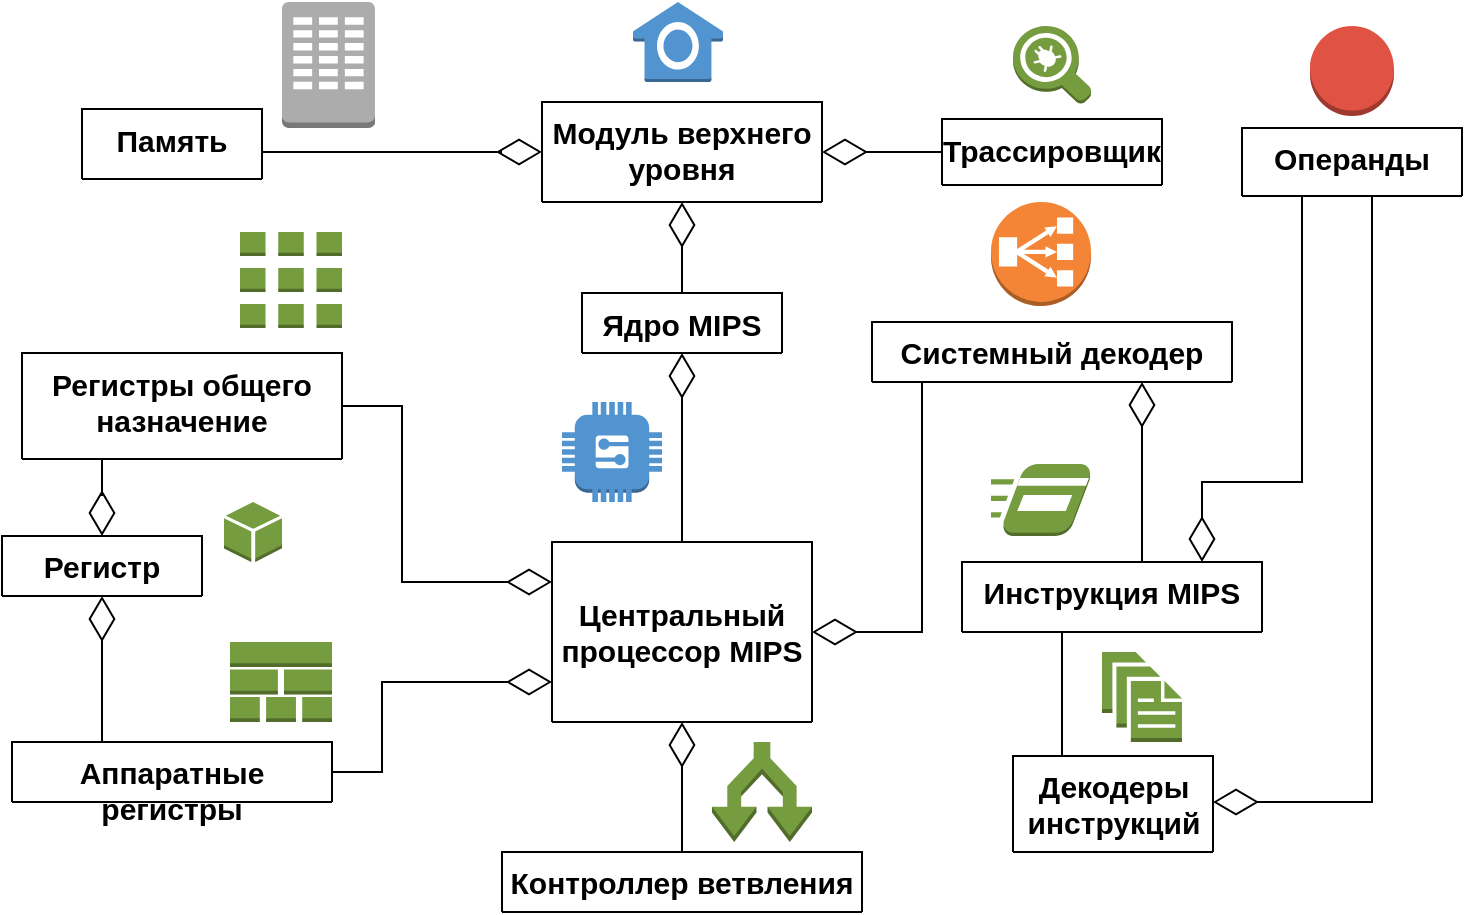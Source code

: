 <mxfile version="23.1.5" type="device">
  <diagram name="Page-1" id="4VcasMQR29VE2FoeDS1X">
    <mxGraphModel dx="1804" dy="665" grid="1" gridSize="10" guides="1" tooltips="1" connect="1" arrows="1" fold="1" page="1" pageScale="1" pageWidth="850" pageHeight="1100" math="0" shadow="0">
      <root>
        <mxCell id="0" />
        <mxCell id="1" parent="0" />
        <mxCell id="uPYG7VHEF7y2UmfwEPBi-1" value="Модуль верхнего уровня" style="swimlane;fontStyle=1;align=center;verticalAlign=top;childLayout=stackLayout;horizontal=1;startSize=50;horizontalStack=0;resizeParent=1;resizeParentMax=0;resizeLast=0;collapsible=1;marginBottom=0;whiteSpace=wrap;html=1;fontSize=15;" parent="1" vertex="1" collapsed="1">
          <mxGeometry x="250" y="110" width="140" height="50" as="geometry">
            <mxRectangle x="260" y="180" width="160" height="134" as="alternateBounds" />
          </mxGeometry>
        </mxCell>
        <mxCell id="uPYG7VHEF7y2UmfwEPBi-2" value="core: MipsCore&lt;div style=&quot;font-size: 13px;&quot;&gt;tracer: Tracer&lt;/div&gt;&lt;div style=&quot;font-size: 13px;&quot;&gt;memory: Memory&lt;/div&gt;" style="text;strokeColor=none;fillColor=none;align=left;verticalAlign=top;spacingLeft=4;spacingRight=4;overflow=hidden;rotatable=0;points=[[0,0.5],[1,0.5]];portConstraint=eastwest;whiteSpace=wrap;html=1;fontSize=13;" parent="uPYG7VHEF7y2UmfwEPBi-1" vertex="1">
          <mxGeometry y="30" width="160" height="54" as="geometry" />
        </mxCell>
        <mxCell id="uPYG7VHEF7y2UmfwEPBi-3" value="" style="line;strokeWidth=1;fillColor=none;align=left;verticalAlign=middle;spacingTop=-1;spacingLeft=3;spacingRight=3;rotatable=0;labelPosition=right;points=[];portConstraint=eastwest;strokeColor=inherit;fontSize=13;" parent="uPYG7VHEF7y2UmfwEPBi-1" vertex="1">
          <mxGeometry y="84" width="160" height="8" as="geometry" />
        </mxCell>
        <mxCell id="uPYG7VHEF7y2UmfwEPBi-4" value="initialize(): bool&lt;div style=&quot;font-size: 13px;&quot;&gt;pipeline_exec(): void&lt;/div&gt;" style="text;strokeColor=none;fillColor=none;align=left;verticalAlign=top;spacingLeft=4;spacingRight=4;overflow=hidden;rotatable=0;points=[[0,0.5],[1,0.5]];portConstraint=eastwest;whiteSpace=wrap;html=1;fontSize=13;" parent="uPYG7VHEF7y2UmfwEPBi-1" vertex="1">
          <mxGeometry y="92" width="160" height="42" as="geometry" />
        </mxCell>
        <mxCell id="uPYG7VHEF7y2UmfwEPBi-49" style="edgeStyle=orthogonalEdgeStyle;rounded=0;orthogonalLoop=1;jettySize=auto;html=1;endArrow=diamondThin;endFill=0;endSize=20;fontSize=13;" parent="1" source="uPYG7VHEF7y2UmfwEPBi-5" target="uPYG7VHEF7y2UmfwEPBi-1" edge="1">
          <mxGeometry relative="1" as="geometry" />
        </mxCell>
        <mxCell id="uPYG7VHEF7y2UmfwEPBi-5" value="Ядро MIPS" style="swimlane;fontStyle=1;align=center;verticalAlign=top;childLayout=stackLayout;horizontal=1;startSize=30;horizontalStack=0;resizeParent=1;resizeParentMax=0;resizeLast=0;collapsible=1;marginBottom=0;whiteSpace=wrap;html=1;fontSize=15;" parent="1" vertex="1" collapsed="1">
          <mxGeometry x="270" y="205.5" width="100" height="30" as="geometry">
            <mxRectangle x="260" y="360" width="160" height="64" as="alternateBounds" />
          </mxGeometry>
        </mxCell>
        <mxCell id="uPYG7VHEF7y2UmfwEPBi-6" value="cpu: MipsCpu" style="text;strokeColor=none;fillColor=none;align=left;verticalAlign=top;spacingLeft=4;spacingRight=4;overflow=hidden;rotatable=0;points=[[0,0.5],[1,0.5]];portConstraint=eastwest;whiteSpace=wrap;html=1;fontSize=13;" parent="uPYG7VHEF7y2UmfwEPBi-5" vertex="1">
          <mxGeometry y="30" width="160" height="26" as="geometry" />
        </mxCell>
        <mxCell id="uPYG7VHEF7y2UmfwEPBi-7" value="" style="line;strokeWidth=1;fillColor=none;align=left;verticalAlign=middle;spacingTop=-1;spacingLeft=3;spacingRight=3;rotatable=0;labelPosition=right;points=[];portConstraint=eastwest;strokeColor=inherit;fontSize=13;" parent="uPYG7VHEF7y2UmfwEPBi-5" vertex="1">
          <mxGeometry y="56" width="160" height="8" as="geometry" />
        </mxCell>
        <mxCell id="uPYG7VHEF7y2UmfwEPBi-51" style="edgeStyle=orthogonalEdgeStyle;rounded=0;orthogonalLoop=1;jettySize=auto;html=1;endArrow=diamondThin;endFill=0;endSize=20;fontSize=13;" parent="1" source="uPYG7VHEF7y2UmfwEPBi-9" target="uPYG7VHEF7y2UmfwEPBi-5" edge="1">
          <mxGeometry relative="1" as="geometry" />
        </mxCell>
        <mxCell id="uPYG7VHEF7y2UmfwEPBi-9" value="Центральный процессор MIPS" style="swimlane;fontStyle=1;align=center;verticalAlign=middle;childLayout=stackLayout;horizontal=1;startSize=90;horizontalStack=0;resizeParent=1;resizeParentMax=0;resizeLast=0;collapsible=1;marginBottom=0;whiteSpace=wrap;html=1;fontSize=15;" parent="1" vertex="1" collapsed="1">
          <mxGeometry x="255" y="330" width="130" height="90" as="geometry">
            <mxRectangle x="210" y="485" width="260" height="239" as="alternateBounds" />
          </mxGeometry>
        </mxCell>
        <mxCell id="uPYG7VHEF7y2UmfwEPBi-10" value="system_decoder: MipsSystemDecoder&lt;br style=&quot;font-size: 12px;&quot;&gt;branch_ctrl: MipsBranchController&lt;br style=&quot;font-size: 12px;&quot;&gt;regs:&amp;nbsp;GPRegistersBank&lt;br style=&quot;font-size: 12px;&quot;&gt;hwregs:&amp;nbsp;HWRegistersBank&lt;br style=&quot;font-size: 12px;&quot;&gt;hi: int&lt;br style=&quot;font-size: 12px;&quot;&gt;lo: int&lt;br style=&quot;font-size: 12px;&quot;&gt;pc: int&lt;br style=&quot;font-size: 12px;&quot;&gt;insn: MipsInstruction" style="text;strokeColor=none;fillColor=none;align=left;verticalAlign=top;spacingLeft=4;spacingRight=4;overflow=hidden;rotatable=0;points=[[0,0.5],[1,0.5]];portConstraint=eastwest;whiteSpace=wrap;html=1;fontSize=12;" parent="uPYG7VHEF7y2UmfwEPBi-9" vertex="1">
          <mxGeometry y="35" width="260" height="124" as="geometry" />
        </mxCell>
        <mxCell id="uPYG7VHEF7y2UmfwEPBi-11" value="" style="line;strokeWidth=1;fillColor=none;align=left;verticalAlign=middle;spacingTop=-1;spacingLeft=3;spacingRight=3;rotatable=0;labelPosition=right;points=[];portConstraint=eastwest;strokeColor=inherit;fontSize=13;" parent="uPYG7VHEF7y2UmfwEPBi-9" vertex="1">
          <mxGeometry y="159" width="260" height="8" as="geometry" />
        </mxCell>
        <mxCell id="uPYG7VHEF7y2UmfwEPBi-12" value="reset(): void&lt;br style=&quot;font-size: 13px;&quot;&gt;fetch(pc: int): int&lt;br style=&quot;font-size: 13px;&quot;&gt;decode(): int&lt;br style=&quot;font-size: 13px;&quot;&gt;execute(): int" style="text;strokeColor=none;fillColor=none;align=left;verticalAlign=top;spacingLeft=4;spacingRight=4;overflow=hidden;rotatable=0;points=[[0,0.5],[1,0.5]];portConstraint=eastwest;whiteSpace=wrap;html=1;fontSize=13;" parent="uPYG7VHEF7y2UmfwEPBi-9" vertex="1">
          <mxGeometry y="167" width="260" height="72" as="geometry" />
        </mxCell>
        <mxCell id="d-kI-Xnb9z6L58un9v8e-6" value="" style="outlineConnect=0;dashed=0;verticalLabelPosition=bottom;verticalAlign=top;align=center;html=1;shape=mxgraph.aws3.generic;fillColor=#5294CF;gradientColor=none;" vertex="1" parent="uPYG7VHEF7y2UmfwEPBi-9">
          <mxGeometry x="130" y="62" width="79.5" height="79.5" as="geometry" />
        </mxCell>
        <mxCell id="uPYG7VHEF7y2UmfwEPBi-59" style="edgeStyle=orthogonalEdgeStyle;rounded=0;orthogonalLoop=1;jettySize=auto;html=1;endArrow=diamondThin;endFill=0;endSize=20;fontSize=13;" parent="1" source="uPYG7VHEF7y2UmfwEPBi-13" target="uPYG7VHEF7y2UmfwEPBi-9" edge="1">
          <mxGeometry relative="1" as="geometry" />
        </mxCell>
        <mxCell id="uPYG7VHEF7y2UmfwEPBi-13" value="Контроллер ветвления" style="swimlane;fontStyle=1;align=center;verticalAlign=top;childLayout=stackLayout;horizontal=1;startSize=30;horizontalStack=0;resizeParent=1;resizeParentMax=0;resizeLast=0;collapsible=1;marginBottom=0;whiteSpace=wrap;html=1;fontSize=15;" parent="1" vertex="1" collapsed="1">
          <mxGeometry x="230" y="485" width="180" height="30" as="geometry">
            <mxRectangle x="-120" y="510" width="270" height="224" as="alternateBounds" />
          </mxGeometry>
        </mxCell>
        <mxCell id="uPYG7VHEF7y2UmfwEPBi-14" value="delayed_jump_insn_remain: int&lt;div style=&quot;font-size: 13px;&quot;&gt;delayed_jump_address: int&lt;/div&gt;&lt;div style=&quot;font-size: 13px;&quot;&gt;has_delayed_jump: bool&lt;/div&gt;&lt;div style=&quot;font-size: 13px;&quot;&gt;is_delay_slot: bool&lt;/div&gt;" style="text;strokeColor=none;fillColor=none;align=left;verticalAlign=top;spacingLeft=4;spacingRight=4;overflow=hidden;rotatable=0;points=[[0,0.5],[1,0.5]];portConstraint=eastwest;whiteSpace=wrap;html=1;fontSize=13;" parent="uPYG7VHEF7y2UmfwEPBi-13" vertex="1">
          <mxGeometry y="30" width="270" height="74" as="geometry" />
        </mxCell>
        <mxCell id="uPYG7VHEF7y2UmfwEPBi-15" value="" style="line;strokeWidth=1;fillColor=none;align=left;verticalAlign=middle;spacingTop=-1;spacingLeft=3;spacingRight=3;rotatable=0;labelPosition=right;points=[];portConstraint=eastwest;strokeColor=inherit;fontSize=13;" parent="uPYG7VHEF7y2UmfwEPBi-13" vertex="1">
          <mxGeometry y="104" width="270" height="8" as="geometry" />
        </mxCell>
        <mxCell id="uPYG7VHEF7y2UmfwEPBi-16" value="reset(): void&lt;br style=&quot;font-size: 12px;&quot;&gt;validate(): bool&lt;br style=&quot;font-size: 12px;&quot;&gt;set_pc(addr: int):void&lt;br style=&quot;font-size: 12px;&quot;&gt;schedule(addr: int, delay: int): void&lt;br style=&quot;font-size: 12px;&quot;&gt;nop(delay: int): void&lt;br style=&quot;font-size: 12px;&quot;&gt;jump(addr: int): void&lt;div style=&quot;font-size: 12px;&quot;&gt;process_pc(size: int): int&lt;/div&gt;" style="text;strokeColor=none;fillColor=none;align=left;verticalAlign=top;spacingLeft=4;spacingRight=4;overflow=hidden;rotatable=0;points=[[0,0.5],[1,0.5]];portConstraint=eastwest;whiteSpace=wrap;html=1;fontSize=12;" parent="uPYG7VHEF7y2UmfwEPBi-13" vertex="1">
          <mxGeometry y="112" width="270" height="112" as="geometry" />
        </mxCell>
        <mxCell id="uPYG7VHEF7y2UmfwEPBi-57" style="edgeStyle=orthogonalEdgeStyle;rounded=0;orthogonalLoop=1;jettySize=auto;html=1;endArrow=diamondThin;endFill=0;endSize=20;fontSize=13;" parent="1" source="uPYG7VHEF7y2UmfwEPBi-17" target="uPYG7VHEF7y2UmfwEPBi-9" edge="1">
          <mxGeometry relative="1" as="geometry">
            <mxPoint x="50" y="410" as="targetPoint" />
            <Array as="points">
              <mxPoint x="180" y="350" />
            </Array>
          </mxGeometry>
        </mxCell>
        <mxCell id="uPYG7VHEF7y2UmfwEPBi-77" style="edgeStyle=orthogonalEdgeStyle;rounded=0;orthogonalLoop=1;jettySize=auto;html=1;endArrow=diamondThin;endFill=0;endSize=20;fontSize=13;" parent="1" source="uPYG7VHEF7y2UmfwEPBi-17" target="uPYG7VHEF7y2UmfwEPBi-70" edge="1">
          <mxGeometry relative="1" as="geometry">
            <Array as="points">
              <mxPoint x="30" y="307" />
              <mxPoint x="30" y="307" />
            </Array>
          </mxGeometry>
        </mxCell>
        <mxCell id="uPYG7VHEF7y2UmfwEPBi-17" value="Регистры общего назначение" style="swimlane;fontStyle=1;align=center;verticalAlign=top;childLayout=stackLayout;horizontal=1;startSize=53;horizontalStack=0;resizeParent=1;resizeParentMax=0;resizeLast=0;collapsible=1;marginBottom=0;whiteSpace=wrap;html=1;fontSize=15;" parent="1" vertex="1" collapsed="1">
          <mxGeometry x="-10" y="235.5" width="160" height="53" as="geometry">
            <mxRectangle x="-195" y="167" width="160" height="325" as="alternateBounds" />
          </mxGeometry>
        </mxCell>
        <mxCell id="uPYG7VHEF7y2UmfwEPBi-18" value="zero: Register&lt;div style=&quot;font-size: 12px;&quot;&gt;at: Register&lt;/div&gt;&lt;div style=&quot;font-size: 12px;&quot;&gt;v0:&amp;nbsp;Register&lt;/div&gt;&lt;div style=&quot;font-size: 12px;&quot;&gt;v1: Register&lt;/div&gt;&lt;div style=&quot;font-size: 12px;&quot;&gt;a0: Register&lt;/div&gt;&lt;div style=&quot;font-size: 12px;&quot;&gt;a1: Register&lt;/div&gt;&lt;div style=&quot;font-size: 12px;&quot;&gt;a2: Register&lt;/div&gt;&lt;div style=&quot;font-size: 12px;&quot;&gt;a3: Register&lt;/div&gt;&lt;div style=&quot;font-size: 12px;&quot;&gt;s0: Register&lt;/div&gt;&lt;div style=&quot;font-size: 12px;&quot;&gt;s1: Register&lt;/div&gt;&lt;div style=&quot;font-size: 12px;&quot;&gt;s2: Register&lt;/div&gt;&lt;div style=&quot;font-size: 12px;&quot;&gt;s3: Register&lt;/div&gt;&lt;div style=&quot;font-size: 12px;&quot;&gt;s4: Register&lt;/div&gt;&lt;div style=&quot;font-size: 12px;&quot;&gt;s5: Register&lt;/div&gt;&lt;div style=&quot;font-size: 12px;&quot;&gt;s6: Register&lt;/div&gt;&lt;div style=&quot;font-size: 12px;&quot;&gt;s7: Register&lt;/div&gt;&lt;div style=&quot;font-size: 12px;&quot;&gt;gp: Register&lt;/div&gt;&lt;div style=&quot;font-size: 12px;&quot;&gt;sp: Register&lt;/div&gt;&lt;div style=&quot;font-size: 12px;&quot;&gt;ra: Register&lt;/div&gt;" style="text;strokeColor=none;fillColor=none;align=left;verticalAlign=top;spacingLeft=4;spacingRight=4;overflow=hidden;rotatable=0;points=[[0,0.5],[1,0.5]];portConstraint=eastwest;whiteSpace=wrap;html=1;fontSize=12;" parent="uPYG7VHEF7y2UmfwEPBi-17" vertex="1">
          <mxGeometry y="33" width="160" height="284" as="geometry" />
        </mxCell>
        <mxCell id="uPYG7VHEF7y2UmfwEPBi-19" value="" style="line;strokeWidth=1;fillColor=none;align=left;verticalAlign=middle;spacingTop=-1;spacingLeft=3;spacingRight=3;rotatable=0;labelPosition=right;points=[];portConstraint=eastwest;strokeColor=inherit;fontSize=13;" parent="uPYG7VHEF7y2UmfwEPBi-17" vertex="1">
          <mxGeometry y="317" width="160" height="8" as="geometry" />
        </mxCell>
        <mxCell id="uPYG7VHEF7y2UmfwEPBi-58" style="edgeStyle=orthogonalEdgeStyle;rounded=0;orthogonalLoop=1;jettySize=auto;html=1;endArrow=diamondThin;endFill=0;endSize=20;fontSize=13;exitX=0.75;exitY=0;exitDx=0;exitDy=0;" parent="1" source="uPYG7VHEF7y2UmfwEPBi-21" target="uPYG7VHEF7y2UmfwEPBi-9" edge="1">
          <mxGeometry relative="1" as="geometry">
            <Array as="points">
              <mxPoint x="105" y="445" />
              <mxPoint x="170" y="445" />
              <mxPoint x="170" y="400" />
            </Array>
          </mxGeometry>
        </mxCell>
        <mxCell id="uPYG7VHEF7y2UmfwEPBi-78" style="edgeStyle=orthogonalEdgeStyle;rounded=0;orthogonalLoop=1;jettySize=auto;html=1;endArrow=diamondThin;endFill=0;endSize=20;fontSize=13;" parent="1" source="uPYG7VHEF7y2UmfwEPBi-21" target="uPYG7VHEF7y2UmfwEPBi-70" edge="1">
          <mxGeometry relative="1" as="geometry">
            <Array as="points">
              <mxPoint x="30" y="397" />
              <mxPoint x="30" y="397" />
            </Array>
          </mxGeometry>
        </mxCell>
        <mxCell id="uPYG7VHEF7y2UmfwEPBi-21" value="Аппаратные регистры" style="swimlane;fontStyle=1;align=center;verticalAlign=top;childLayout=stackLayout;horizontal=1;startSize=30;horizontalStack=0;resizeParent=1;resizeParentMax=0;resizeLast=0;collapsible=1;marginBottom=0;whiteSpace=wrap;html=1;fontSize=15;" parent="1" vertex="1" collapsed="1">
          <mxGeometry x="-15" y="430" width="160" height="30" as="geometry">
            <mxRectangle x="-400" y="440" width="160" height="94" as="alternateBounds" />
          </mxGeometry>
        </mxCell>
        <mxCell id="uPYG7VHEF7y2UmfwEPBi-22" value="hw0: Register&lt;br style=&quot;font-size: 13px;&quot;&gt;hw1: Register" style="text;strokeColor=none;fillColor=none;align=left;verticalAlign=top;spacingLeft=4;spacingRight=4;overflow=hidden;rotatable=0;points=[[0,0.5],[1,0.5]];portConstraint=eastwest;whiteSpace=wrap;html=1;fontSize=13;" parent="uPYG7VHEF7y2UmfwEPBi-21" vertex="1">
          <mxGeometry y="30" width="160" height="44" as="geometry" />
        </mxCell>
        <mxCell id="uPYG7VHEF7y2UmfwEPBi-23" value="" style="line;strokeWidth=1;fillColor=none;align=left;verticalAlign=middle;spacingTop=-1;spacingLeft=3;spacingRight=3;rotatable=0;labelPosition=right;points=[];portConstraint=eastwest;strokeColor=inherit;fontSize=13;" parent="uPYG7VHEF7y2UmfwEPBi-21" vertex="1">
          <mxGeometry y="74" width="160" height="8" as="geometry" />
        </mxCell>
        <mxCell id="uPYG7VHEF7y2UmfwEPBi-24" value="&lt;div style=&quot;font-size: 13px;&quot;&gt;&lt;br style=&quot;font-size: 13px;&quot;&gt;&lt;/div&gt;" style="text;strokeColor=none;fillColor=none;align=left;verticalAlign=top;spacingLeft=4;spacingRight=4;overflow=hidden;rotatable=0;points=[[0,0.5],[1,0.5]];portConstraint=eastwest;whiteSpace=wrap;html=1;fontSize=13;" parent="uPYG7VHEF7y2UmfwEPBi-21" vertex="1">
          <mxGeometry y="82" width="160" height="12" as="geometry" />
        </mxCell>
        <mxCell id="uPYG7VHEF7y2UmfwEPBi-60" style="edgeStyle=orthogonalEdgeStyle;rounded=0;orthogonalLoop=1;jettySize=auto;html=1;endArrow=diamondThin;endFill=0;endSize=20;fontSize=13;" parent="1" source="uPYG7VHEF7y2UmfwEPBi-25" target="uPYG7VHEF7y2UmfwEPBi-9" edge="1">
          <mxGeometry relative="1" as="geometry">
            <Array as="points">
              <mxPoint x="440" y="375" />
            </Array>
          </mxGeometry>
        </mxCell>
        <mxCell id="uPYG7VHEF7y2UmfwEPBi-25" value="Системный декодер" style="swimlane;fontStyle=1;align=center;verticalAlign=top;childLayout=stackLayout;horizontal=1;startSize=30;horizontalStack=0;resizeParent=1;resizeParentMax=0;resizeLast=0;collapsible=1;marginBottom=0;whiteSpace=wrap;html=1;fontSize=15;" parent="1" vertex="1" collapsed="1">
          <mxGeometry x="415" y="220" width="180" height="30" as="geometry">
            <mxRectangle x="510" y="360" width="260" height="94" as="alternateBounds" />
          </mxGeometry>
        </mxCell>
        <mxCell id="uPYG7VHEF7y2UmfwEPBi-26" value="stubd: Decoder&amp;nbsp;" style="text;strokeColor=none;fillColor=none;align=left;verticalAlign=top;spacingLeft=4;spacingRight=4;overflow=hidden;rotatable=0;points=[[0,0.5],[1,0.5]];portConstraint=eastwest;whiteSpace=wrap;html=1;fontSize=13;" parent="uPYG7VHEF7y2UmfwEPBi-25" vertex="1">
          <mxGeometry y="30" width="260" height="26" as="geometry" />
        </mxCell>
        <mxCell id="uPYG7VHEF7y2UmfwEPBi-27" value="" style="line;strokeWidth=1;fillColor=none;align=left;verticalAlign=middle;spacingTop=-1;spacingLeft=3;spacingRight=3;rotatable=0;labelPosition=right;points=[];portConstraint=eastwest;strokeColor=inherit;fontSize=13;" parent="uPYG7VHEF7y2UmfwEPBi-25" vertex="1">
          <mxGeometry y="56" width="260" height="8" as="geometry" />
        </mxCell>
        <mxCell id="uPYG7VHEF7y2UmfwEPBi-28" value="decode(data: int, pc: int): MipsInstruction" style="text;strokeColor=none;fillColor=none;align=left;verticalAlign=top;spacingLeft=4;spacingRight=4;overflow=hidden;rotatable=0;points=[[0,0.5],[1,0.5]];portConstraint=eastwest;whiteSpace=wrap;html=1;fontSize=13;" parent="uPYG7VHEF7y2UmfwEPBi-25" vertex="1">
          <mxGeometry y="64" width="260" height="30" as="geometry" />
        </mxCell>
        <mxCell id="d-kI-Xnb9z6L58un9v8e-17" value="" style="outlineConnect=0;dashed=0;verticalLabelPosition=bottom;verticalAlign=top;align=center;html=1;shape=mxgraph.aws3.run_command;fillColor=#759C3E;gradientColor=none;" vertex="1" parent="uPYG7VHEF7y2UmfwEPBi-25">
          <mxGeometry x="180" y="10" width="114" height="82.5" as="geometry" />
        </mxCell>
        <mxCell id="uPYG7VHEF7y2UmfwEPBi-62" style="edgeStyle=orthogonalEdgeStyle;rounded=0;orthogonalLoop=1;jettySize=auto;html=1;endArrow=diamondThin;endFill=0;endSize=20;fontSize=13;" parent="1" source="uPYG7VHEF7y2UmfwEPBi-29" target="uPYG7VHEF7y2UmfwEPBi-25" edge="1">
          <mxGeometry relative="1" as="geometry">
            <Array as="points">
              <mxPoint x="550" y="300" />
              <mxPoint x="550" y="300" />
            </Array>
            <mxPoint x="520" y="280" as="targetPoint" />
          </mxGeometry>
        </mxCell>
        <mxCell id="uPYG7VHEF7y2UmfwEPBi-29" value="Инструкция MIPS" style="swimlane;fontStyle=1;align=center;verticalAlign=top;childLayout=stackLayout;horizontal=1;startSize=35;horizontalStack=0;resizeParent=1;resizeParentMax=0;resizeLast=0;collapsible=1;marginBottom=0;whiteSpace=wrap;html=1;fontSize=15;" parent="1" vertex="1" collapsed="1">
          <mxGeometry x="460" y="340" width="150" height="35" as="geometry">
            <mxRectangle x="545" y="485" width="160" height="99" as="alternateBounds" />
          </mxGeometry>
        </mxCell>
        <mxCell id="uPYG7VHEF7y2UmfwEPBi-30" value="mnem: str" style="text;strokeColor=none;fillColor=none;align=left;verticalAlign=top;spacingLeft=4;spacingRight=4;overflow=hidden;rotatable=0;points=[[0,0.5],[1,0.5]];portConstraint=eastwest;whiteSpace=wrap;html=1;fontSize=13;" parent="uPYG7VHEF7y2UmfwEPBi-29" vertex="1">
          <mxGeometry y="35" width="160" height="26" as="geometry" />
        </mxCell>
        <mxCell id="uPYG7VHEF7y2UmfwEPBi-31" value="" style="line;strokeWidth=1;fillColor=none;align=left;verticalAlign=middle;spacingTop=-1;spacingLeft=3;spacingRight=3;rotatable=0;labelPosition=right;points=[];portConstraint=eastwest;strokeColor=inherit;fontSize=13;" parent="uPYG7VHEF7y2UmfwEPBi-29" vertex="1">
          <mxGeometry y="61" width="160" height="8" as="geometry" />
        </mxCell>
        <mxCell id="uPYG7VHEF7y2UmfwEPBi-32" value="exec(): void" style="text;strokeColor=none;fillColor=none;align=left;verticalAlign=top;spacingLeft=4;spacingRight=4;overflow=hidden;rotatable=0;points=[[0,0.5],[1,0.5]];portConstraint=eastwest;whiteSpace=wrap;html=1;fontSize=13;" parent="uPYG7VHEF7y2UmfwEPBi-29" vertex="1">
          <mxGeometry y="69" width="160" height="30" as="geometry" />
        </mxCell>
        <mxCell id="uPYG7VHEF7y2UmfwEPBi-37" value="Декодеры инструкций" style="swimlane;fontStyle=1;align=center;verticalAlign=top;childLayout=stackLayout;horizontal=1;startSize=48;horizontalStack=0;resizeParent=1;resizeParentMax=0;resizeLast=0;collapsible=1;marginBottom=0;whiteSpace=wrap;html=1;fontSize=15;" parent="1" vertex="1" collapsed="1">
          <mxGeometry x="485.5" y="437" width="100" height="48" as="geometry">
            <mxRectangle x="760" y="202" width="200" height="88" as="alternateBounds" />
          </mxGeometry>
        </mxCell>
        <mxCell id="uPYG7VHEF7y2UmfwEPBi-38" value="&lt;div style=&quot;font-size: 13px;&quot;&gt;&lt;br style=&quot;font-size: 13px;&quot;&gt;&lt;/div&gt;" style="text;strokeColor=none;fillColor=none;align=left;verticalAlign=top;spacingLeft=4;spacingRight=4;overflow=hidden;rotatable=0;points=[[0,0.5],[1,0.5]];portConstraint=eastwest;whiteSpace=wrap;html=1;fontSize=13;" parent="uPYG7VHEF7y2UmfwEPBi-37" vertex="1">
          <mxGeometry y="28" width="200" height="26" as="geometry" />
        </mxCell>
        <mxCell id="uPYG7VHEF7y2UmfwEPBi-39" value="" style="line;strokeWidth=1;fillColor=none;align=left;verticalAlign=middle;spacingTop=-1;spacingLeft=3;spacingRight=3;rotatable=0;labelPosition=right;points=[];portConstraint=eastwest;strokeColor=inherit;fontSize=13;" parent="uPYG7VHEF7y2UmfwEPBi-37" vertex="1">
          <mxGeometry y="54" width="200" height="8" as="geometry" />
        </mxCell>
        <mxCell id="uPYG7VHEF7y2UmfwEPBi-40" value="decode(data: int):&amp;nbsp;MipsInstructions" style="text;strokeColor=none;fillColor=none;align=left;verticalAlign=top;spacingLeft=4;spacingRight=4;overflow=hidden;rotatable=0;points=[[0,0.5],[1,0.5]];portConstraint=eastwest;whiteSpace=wrap;html=1;fontSize=12;" parent="uPYG7VHEF7y2UmfwEPBi-37" vertex="1">
          <mxGeometry y="62" width="200" height="26" as="geometry" />
        </mxCell>
        <mxCell id="uPYG7VHEF7y2UmfwEPBi-64" style="edgeStyle=orthogonalEdgeStyle;rounded=0;orthogonalLoop=1;jettySize=auto;html=1;endArrow=diamondThin;endFill=0;endSize=20;fontSize=13;" parent="1" source="uPYG7VHEF7y2UmfwEPBi-41" target="uPYG7VHEF7y2UmfwEPBi-37" edge="1">
          <mxGeometry relative="1" as="geometry">
            <Array as="points">
              <mxPoint x="665" y="460" />
            </Array>
          </mxGeometry>
        </mxCell>
        <mxCell id="uPYG7VHEF7y2UmfwEPBi-65" style="edgeStyle=orthogonalEdgeStyle;rounded=0;orthogonalLoop=1;jettySize=auto;html=1;endArrow=diamondThin;endFill=0;endSize=20;fontSize=13;" parent="1" source="uPYG7VHEF7y2UmfwEPBi-41" target="uPYG7VHEF7y2UmfwEPBi-29" edge="1">
          <mxGeometry relative="1" as="geometry">
            <Array as="points">
              <mxPoint x="630" y="300" />
              <mxPoint x="580" y="300" />
            </Array>
          </mxGeometry>
        </mxCell>
        <mxCell id="uPYG7VHEF7y2UmfwEPBi-41" value="Операнды" style="swimlane;fontStyle=1;align=center;verticalAlign=top;childLayout=stackLayout;horizontal=1;startSize=34;horizontalStack=0;resizeParent=1;resizeParentMax=0;resizeLast=0;collapsible=1;marginBottom=0;whiteSpace=wrap;html=1;fontSize=15;" parent="1" vertex="1" collapsed="1">
          <mxGeometry x="600" y="123" width="110" height="34" as="geometry">
            <mxRectangle x="800" y="606" width="160" height="122" as="alternateBounds" />
          </mxGeometry>
        </mxCell>
        <mxCell id="uPYG7VHEF7y2UmfwEPBi-42" value="type: Type&lt;br style=&quot;font-size: 13px;&quot;&gt;access: Access&lt;br style=&quot;font-size: 13px;&quot;&gt;value: int" style="text;strokeColor=none;fillColor=none;align=left;verticalAlign=top;spacingLeft=4;spacingRight=4;overflow=hidden;rotatable=0;points=[[0,0.5],[1,0.5]];portConstraint=eastwest;whiteSpace=wrap;html=1;fontSize=13;" parent="uPYG7VHEF7y2UmfwEPBi-41" vertex="1">
          <mxGeometry y="34" width="160" height="54" as="geometry" />
        </mxCell>
        <mxCell id="uPYG7VHEF7y2UmfwEPBi-43" value="" style="line;strokeWidth=1;fillColor=none;align=left;verticalAlign=middle;spacingTop=-1;spacingLeft=3;spacingRight=3;rotatable=0;labelPosition=right;points=[];portConstraint=eastwest;strokeColor=inherit;fontSize=13;" parent="uPYG7VHEF7y2UmfwEPBi-41" vertex="1">
          <mxGeometry y="88" width="160" height="8" as="geometry" />
        </mxCell>
        <mxCell id="uPYG7VHEF7y2UmfwEPBi-44" value="get_value(): int" style="text;strokeColor=none;fillColor=none;align=left;verticalAlign=top;spacingLeft=4;spacingRight=4;overflow=hidden;rotatable=0;points=[[0,0.5],[1,0.5]];portConstraint=eastwest;whiteSpace=wrap;html=1;fontSize=13;" parent="uPYG7VHEF7y2UmfwEPBi-41" vertex="1">
          <mxGeometry y="96" width="160" height="26" as="geometry" />
        </mxCell>
        <mxCell id="uPYG7VHEF7y2UmfwEPBi-50" style="edgeStyle=orthogonalEdgeStyle;rounded=0;orthogonalLoop=1;jettySize=auto;html=1;endArrow=diamondThin;endFill=0;endSize=20;fontSize=13;" parent="1" source="uPYG7VHEF7y2UmfwEPBi-45" target="uPYG7VHEF7y2UmfwEPBi-1" edge="1">
          <mxGeometry relative="1" as="geometry">
            <Array as="points">
              <mxPoint x="480" y="135" />
              <mxPoint x="480" y="135" />
            </Array>
          </mxGeometry>
        </mxCell>
        <mxCell id="uPYG7VHEF7y2UmfwEPBi-45" value="Трассировщик" style="swimlane;fontStyle=1;align=center;verticalAlign=top;childLayout=stackLayout;horizontal=1;startSize=33;horizontalStack=0;resizeParent=1;resizeParentMax=0;resizeLast=0;collapsible=1;marginBottom=0;whiteSpace=wrap;html=1;fontSize=15;" parent="1" vertex="1" collapsed="1">
          <mxGeometry x="450" y="118.5" width="110" height="33" as="geometry">
            <mxRectangle x="530" y="167" width="210" height="180" as="alternateBounds" />
          </mxGeometry>
        </mxCell>
        <mxCell id="uPYG7VHEF7y2UmfwEPBi-46" value="working: bool&lt;br style=&quot;font-size: 13px;&quot;&gt;status: Status&lt;br style=&quot;font-size: 13px;&quot;&gt;start_time: int&lt;br style=&quot;font-size: 13px;&quot;&gt;stop_time: int" style="text;strokeColor=none;fillColor=none;align=left;verticalAlign=top;spacingLeft=4;spacingRight=4;overflow=hidden;rotatable=0;points=[[0,0.5],[1,0.5]];portConstraint=eastwest;whiteSpace=wrap;html=1;fontSize=13;" parent="uPYG7VHEF7y2UmfwEPBi-45" vertex="1">
          <mxGeometry y="33" width="210" height="67" as="geometry" />
        </mxCell>
        <mxCell id="uPYG7VHEF7y2UmfwEPBi-47" value="" style="line;strokeWidth=1;fillColor=none;align=left;verticalAlign=middle;spacingTop=-1;spacingLeft=3;spacingRight=3;rotatable=0;labelPosition=right;points=[];portConstraint=eastwest;strokeColor=inherit;fontSize=13;" parent="uPYG7VHEF7y2UmfwEPBi-45" vertex="1">
          <mxGeometry y="100" width="210" height="8" as="geometry" />
        </mxCell>
        <mxCell id="uPYG7VHEF7y2UmfwEPBi-48" value="on_start(): void&lt;br style=&quot;font-size: 12px;&quot;&gt;on_stop(): void&lt;br style=&quot;font-size: 12px;&quot;&gt;pre_exec(core: MipsCore): void&lt;br style=&quot;font-size: 12px;&quot;&gt;post_exec(core: MIpsCore): void&amp;nbsp;" style="text;strokeColor=none;fillColor=none;align=left;verticalAlign=top;spacingLeft=4;spacingRight=4;overflow=hidden;rotatable=0;points=[[0,0.5],[1,0.5]];portConstraint=eastwest;whiteSpace=wrap;html=1;fontSize=12;" parent="uPYG7VHEF7y2UmfwEPBi-45" vertex="1">
          <mxGeometry y="108" width="210" height="72" as="geometry" />
        </mxCell>
        <mxCell id="uPYG7VHEF7y2UmfwEPBi-56" style="edgeStyle=orthogonalEdgeStyle;rounded=0;orthogonalLoop=1;jettySize=auto;html=1;endArrow=diamondThin;endFill=0;endSize=20;fontSize=13;" parent="1" source="uPYG7VHEF7y2UmfwEPBi-52" target="uPYG7VHEF7y2UmfwEPBi-1" edge="1">
          <mxGeometry relative="1" as="geometry">
            <Array as="points">
              <mxPoint x="230" y="135" />
              <mxPoint x="230" y="135" />
            </Array>
          </mxGeometry>
        </mxCell>
        <mxCell id="uPYG7VHEF7y2UmfwEPBi-52" value="Память" style="swimlane;fontStyle=1;align=center;verticalAlign=top;childLayout=stackLayout;horizontal=1;startSize=35;horizontalStack=0;resizeParent=1;resizeParentMax=0;resizeLast=0;collapsible=1;marginBottom=0;whiteSpace=wrap;html=1;fontSize=15;" parent="1" vertex="1" collapsed="1">
          <mxGeometry x="20" y="113.5" width="90" height="35" as="geometry">
            <mxRectangle y="175" width="220" height="149" as="alternateBounds" />
          </mxGeometry>
        </mxCell>
        <mxCell id="uPYG7VHEF7y2UmfwEPBi-53" value="data: array[byte]&lt;br style=&quot;font-size: 13px;&quot;&gt;size: int&lt;br style=&quot;font-size: 13px;&quot;&gt;endian: ByteOrder" style="text;strokeColor=none;fillColor=none;align=left;verticalAlign=top;spacingLeft=4;spacingRight=4;overflow=hidden;rotatable=0;points=[[0,0.5],[1,0.5]];portConstraint=eastwest;whiteSpace=wrap;html=1;fontSize=13;" parent="uPYG7VHEF7y2UmfwEPBi-52" vertex="1">
          <mxGeometry y="35" width="220" height="54" as="geometry" />
        </mxCell>
        <mxCell id="uPYG7VHEF7y2UmfwEPBi-54" value="" style="line;strokeWidth=1;fillColor=none;align=left;verticalAlign=middle;spacingTop=-1;spacingLeft=3;spacingRight=3;rotatable=0;labelPosition=right;points=[];portConstraint=eastwest;strokeColor=inherit;fontSize=13;" parent="uPYG7VHEF7y2UmfwEPBi-52" vertex="1">
          <mxGeometry y="89" width="220" height="8" as="geometry" />
        </mxCell>
        <mxCell id="uPYG7VHEF7y2UmfwEPBi-55" value="reset(): bool&lt;div style=&quot;font-size: 12px;&quot;&gt;read(addr: int, size: int): array[byte]&lt;/div&gt;&lt;div style=&quot;font-size: 12px;&quot;&gt;write(addr: int, data: array[byte]): bool&lt;/div&gt;" style="text;strokeColor=none;fillColor=none;align=left;verticalAlign=top;spacingLeft=4;spacingRight=4;overflow=hidden;rotatable=0;points=[[0,0.5],[1,0.5]];portConstraint=eastwest;whiteSpace=wrap;html=1;fontSize=12;" parent="uPYG7VHEF7y2UmfwEPBi-52" vertex="1">
          <mxGeometry y="97" width="220" height="52" as="geometry" />
        </mxCell>
        <mxCell id="uPYG7VHEF7y2UmfwEPBi-63" style="edgeStyle=orthogonalEdgeStyle;rounded=0;orthogonalLoop=1;jettySize=auto;html=1;endArrow=none;endFill=0;endSize=20;fontSize=13;" parent="1" source="uPYG7VHEF7y2UmfwEPBi-29" target="uPYG7VHEF7y2UmfwEPBi-37" edge="1">
          <mxGeometry relative="1" as="geometry">
            <Array as="points">
              <mxPoint x="510" y="410" />
              <mxPoint x="510" y="410" />
            </Array>
          </mxGeometry>
        </mxCell>
        <mxCell id="uPYG7VHEF7y2UmfwEPBi-70" value="Регистр" style="swimlane;fontStyle=1;align=center;verticalAlign=top;childLayout=stackLayout;horizontal=1;startSize=30;horizontalStack=0;resizeParent=1;resizeParentMax=0;resizeLast=0;collapsible=1;marginBottom=0;whiteSpace=wrap;html=1;fontSize=15;" parent="1" vertex="1" collapsed="1">
          <mxGeometry x="-20" y="327" width="100" height="30" as="geometry">
            <mxRectangle x="-400" y="290" width="160" height="74" as="alternateBounds" />
          </mxGeometry>
        </mxCell>
        <mxCell id="uPYG7VHEF7y2UmfwEPBi-71" value="data: int" style="text;strokeColor=none;fillColor=none;align=left;verticalAlign=top;spacingLeft=4;spacingRight=4;overflow=hidden;rotatable=0;points=[[0,0.5],[1,0.5]];portConstraint=eastwest;whiteSpace=wrap;html=1;fontSize=13;" parent="uPYG7VHEF7y2UmfwEPBi-70" vertex="1">
          <mxGeometry y="30" width="160" height="26" as="geometry" />
        </mxCell>
        <mxCell id="uPYG7VHEF7y2UmfwEPBi-72" value="" style="line;strokeWidth=1;fillColor=none;align=left;verticalAlign=middle;spacingTop=-1;spacingLeft=3;spacingRight=3;rotatable=0;labelPosition=right;points=[];portConstraint=eastwest;strokeColor=inherit;fontSize=13;" parent="uPYG7VHEF7y2UmfwEPBi-70" vertex="1">
          <mxGeometry y="56" width="160" height="8" as="geometry" />
        </mxCell>
        <mxCell id="uPYG7VHEF7y2UmfwEPBi-73" value="&lt;div style=&quot;font-size: 13px;&quot;&gt;&lt;br style=&quot;font-size: 13px;&quot;&gt;&lt;/div&gt;" style="text;strokeColor=none;fillColor=none;align=left;verticalAlign=top;spacingLeft=4;spacingRight=4;overflow=hidden;rotatable=0;points=[[0,0.5],[1,0.5]];portConstraint=eastwest;whiteSpace=wrap;html=1;fontSize=13;" parent="uPYG7VHEF7y2UmfwEPBi-70" vertex="1">
          <mxGeometry y="64" width="160" height="10" as="geometry" />
        </mxCell>
        <mxCell id="d-kI-Xnb9z6L58un9v8e-7" value="" style="outlineConnect=0;dashed=0;verticalLabelPosition=bottom;verticalAlign=top;align=center;html=1;shape=mxgraph.aws3.generic;fillColor=#5294CF;gradientColor=none;" vertex="1" parent="1">
          <mxGeometry x="260" y="260" width="50" height="50" as="geometry" />
        </mxCell>
        <mxCell id="d-kI-Xnb9z6L58un9v8e-8" value="" style="outlineConnect=0;dashed=0;verticalLabelPosition=bottom;verticalAlign=top;align=center;html=1;shape=mxgraph.aws3.alexa_smart_home_skill;fillColor=#5294CF;gradientColor=none;" vertex="1" parent="1">
          <mxGeometry x="295.5" y="60" width="45" height="40" as="geometry" />
        </mxCell>
        <mxCell id="d-kI-Xnb9z6L58un9v8e-9" value="" style="outlineConnect=0;dashed=0;verticalLabelPosition=bottom;verticalAlign=top;align=center;html=1;shape=mxgraph.aws3.deployments;fillColor=#759C3E;gradientColor=none;" vertex="1" parent="1">
          <mxGeometry x="335" y="430" width="50" height="50" as="geometry" />
        </mxCell>
        <mxCell id="d-kI-Xnb9z6L58un9v8e-10" value="" style="outlineConnect=0;dashed=0;verticalLabelPosition=bottom;verticalAlign=top;align=center;html=1;shape=mxgraph.aws3.assignment_task;fillColor=#ACACAC;gradientColor=none;" vertex="1" parent="1">
          <mxGeometry x="120" y="60" width="46.5" height="63" as="geometry" />
        </mxCell>
        <mxCell id="d-kI-Xnb9z6L58un9v8e-11" value="" style="outlineConnect=0;dashed=0;verticalLabelPosition=bottom;verticalAlign=top;align=center;html=1;shape=mxgraph.aws3.instances_2;fillColor=#759C3E;gradientColor=none;" vertex="1" parent="1">
          <mxGeometry x="99" y="175" width="51" height="48" as="geometry" />
        </mxCell>
        <mxCell id="d-kI-Xnb9z6L58un9v8e-12" value="" style="outlineConnect=0;dashed=0;verticalLabelPosition=bottom;verticalAlign=top;align=center;html=1;shape=mxgraph.aws3.resources;fillColor=#759C3E;gradientColor=none;" vertex="1" parent="1">
          <mxGeometry x="91" y="310" width="29" height="30" as="geometry" />
        </mxCell>
        <mxCell id="d-kI-Xnb9z6L58un9v8e-13" value="" style="outlineConnect=0;dashed=0;verticalLabelPosition=bottom;verticalAlign=top;align=center;html=1;shape=mxgraph.aws3.stack_aws_cloudformation;fillColor=#759C3E;gradientColor=none;" vertex="1" parent="1">
          <mxGeometry x="94" y="380" width="51" height="40" as="geometry" />
        </mxCell>
        <mxCell id="d-kI-Xnb9z6L58un9v8e-14" value="" style="outlineConnect=0;dashed=0;verticalLabelPosition=bottom;verticalAlign=top;align=center;html=1;shape=mxgraph.aws3.agent;fillColor=#759C3E;gradientColor=none;" vertex="1" parent="1">
          <mxGeometry x="485.5" y="72" width="39" height="39" as="geometry" />
        </mxCell>
        <mxCell id="d-kI-Xnb9z6L58un9v8e-15" value="" style="outlineConnect=0;dashed=0;verticalLabelPosition=bottom;verticalAlign=top;align=center;html=1;shape=mxgraph.aws3.object;fillColor=#E05243;gradientColor=none;" vertex="1" parent="1">
          <mxGeometry x="634" y="72" width="42" height="45" as="geometry" />
        </mxCell>
        <mxCell id="d-kI-Xnb9z6L58un9v8e-16" value="" style="outlineConnect=0;dashed=0;verticalLabelPosition=bottom;verticalAlign=top;align=center;html=1;shape=mxgraph.aws3.classic_load_balancer;fillColor=#F58536;gradientColor=none;" vertex="1" parent="1">
          <mxGeometry x="474.5" y="160" width="50" height="52" as="geometry" />
        </mxCell>
        <mxCell id="d-kI-Xnb9z6L58un9v8e-18" value="" style="outlineConnect=0;dashed=0;verticalLabelPosition=bottom;verticalAlign=top;align=center;html=1;shape=mxgraph.aws3.run_command;fillColor=#759C3E;gradientColor=none;" vertex="1" parent="1">
          <mxGeometry x="474.5" y="291" width="50" height="36" as="geometry" />
        </mxCell>
        <mxCell id="d-kI-Xnb9z6L58un9v8e-19" value="" style="outlineConnect=0;dashed=0;verticalLabelPosition=bottom;verticalAlign=top;align=center;html=1;shape=mxgraph.aws3.documents;fillColor=#759C3E;gradientColor=none;" vertex="1" parent="1">
          <mxGeometry x="530" y="385" width="40" height="45" as="geometry" />
        </mxCell>
      </root>
    </mxGraphModel>
  </diagram>
</mxfile>
